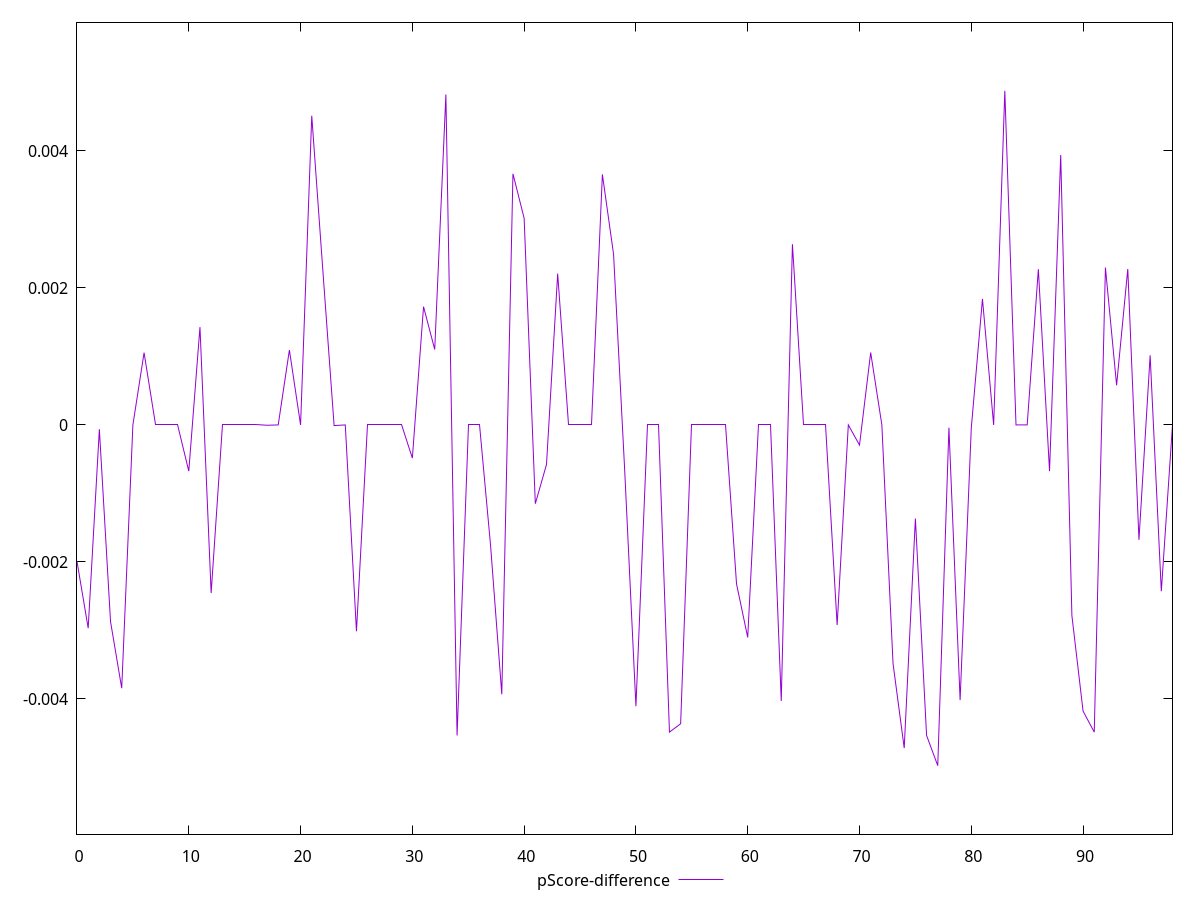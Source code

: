 reset

$pScoreDifference <<EOF
0 -0.0019934275120326306
1 -0.002967353614430457
2 -0.0000630720991252054
3 -0.002872335171755891
4 -0.0038439709769202968
5 0
6 0.0010547009896261783
7 0
8 0
9 -5.535167879600067e-10
10 -0.0006749581151566098
11 0.001428416131410315
12 -0.0024546746776496625
13 -3.2937652605369294e-11
14 -3.2937652605369294e-11
15 -3.141931159689193e-14
16 -2.9616220587058706e-10
17 -0.000004807181129495852
18 -4.939315623175844e-11
19 0.001093885770614228
20 0
21 0.004513510400569687
22 0.002238127967086223
23 -0.000009459122249810825
24 -1.467714838554457e-13
25 -0.0030135039014004272
26 -1.1102230246251565e-16
27 0
28 -1.3322676295501878e-14
29 0
30 -0.0004842152148873402
31 0.0017264540029249265
32 0.0011015797719055032
33 0.004824879339190846
34 -0.004533515319699977
35 0
36 0
37 -0.0017657428228099459
38 -0.0039324967919495135
39 0.0036667665512449266
40 0.0030165748851684326
41 -0.0011503003942147094
42 -0.000577505182237259
43 0.0022085049106956856
44 -2.8495626969160526e-9
45 -7.280687164268329e-11
46 -6.661338147750939e-16
47 0.0036573915513252175
48 0.002491106153564737
49 -0.0006803878944375286
50 -0.004107211067418015
51 0
52 0
53 -0.004485348569693015
54 -0.004362445677362103
55 -1.843192265482685e-12
56 0
57 0
58 -3.141931159689193e-14
59 -0.0023222349618088334
60 -0.0031024302438437124
61 -1.6715476336415236e-8
62 -5.535167879600067e-10
63 -0.00403011515299373
64 0.002638311867575238
65 0
66 0
67 0
68 -0.0029218507651982417
69 -3.141931159689193e-14
70 -0.00029494198231555524
71 0.0010564607459884606
72 -3.141931159689193e-14
73 -0.0034838531847649623
74 -0.004717947527155042
75 -0.0013668668731520173
76 -0.004533515319699977
77 -0.004974673193094636
78 -0.000040000845918930494
79 -0.004017897413809979
80 -0.00004745962130725534
81 0.0018401225494943385
82 -0.0000010178049715259263
83 0.004878503538383483
84 -3.141931159689193e-14
85 -1.3113371732931256e-7
86 0.0022734228843464543
87 -0.0006749581151566098
88 0.0039409031587637755
89 -0.0027845851907065677
90 -0.0041783106396746095
91 -0.004485348569693015
92 0.0022977626415201513
93 0.0005783549294272605
94 0.0022762360833014084
95 -0.001677646215423767
96 0.001015761486129696
97 -0.0024286950669953067
98 -7.280687164268329e-11
EOF

set key outside below
set xrange [0:98]
set yrange [-0.005974673193094636:0.005878503538383483]
set trange [-0.005974673193094636:0.005878503538383483]
set terminal svg size 640, 500 enhanced background rgb 'white'
set output "reports/report_00027_2021-02-24T12-40-31.850Z/total-blocking-time/samples/card/pScore-difference/values.svg"

plot $pScoreDifference title "pScore-difference" with line

reset
